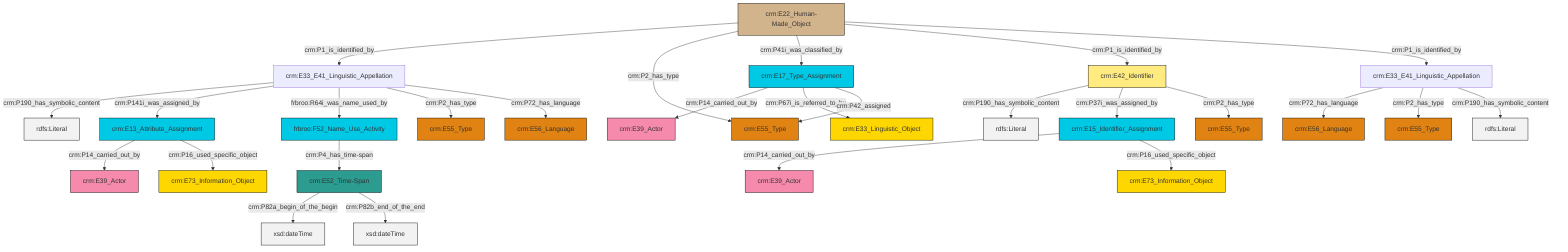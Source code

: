 graph TD
classDef Literal fill:#f2f2f2,stroke:#000000;
classDef CRM_Entity fill:#FFFFFF,stroke:#000000;
classDef Temporal_Entity fill:#00C9E6, stroke:#000000;
classDef Type fill:#E18312, stroke:#000000;
classDef Time-Span fill:#2C9C91, stroke:#000000;
classDef Appellation fill:#FFEB7F, stroke:#000000;
classDef Place fill:#008836, stroke:#000000;
classDef Persistent_Item fill:#B266B2, stroke:#000000;
classDef Conceptual_Object fill:#FFD700, stroke:#000000;
classDef Physical_Thing fill:#D2B48C, stroke:#000000;
classDef Actor fill:#f58aad, stroke:#000000;
classDef PC_Classes fill:#4ce600, stroke:#000000;
classDef Multi fill:#cccccc,stroke:#000000;

0["crm:E22_Human-Made_Object"]:::Physical_Thing -->|crm:P1_is_identified_by| 1["crm:E33_E41_Linguistic_Appellation"]:::Default
2["crm:E33_E41_Linguistic_Appellation"]:::Default -->|crm:P72_has_language| 3["crm:E56_Language"]:::Type
1["crm:E33_E41_Linguistic_Appellation"]:::Default -->|crm:P190_has_symbolic_content| 12[rdfs:Literal]:::Literal
15["crm:E17_Type_Assignment"]:::Temporal_Entity -->|crm:P14_carried_out_by| 16["crm:E39_Actor"]:::Actor
17["crm:E13_Attribute_Assignment"]:::Temporal_Entity -->|crm:P14_carried_out_by| 4["crm:E39_Actor"]:::Actor
20["crm:E15_Identifier_Assignment"]:::Temporal_Entity -->|crm:P14_carried_out_by| 8["crm:E39_Actor"]:::Actor
21["crm:E52_Time-Span"]:::Time-Span -->|crm:P82a_begin_of_the_begin| 22[xsd:dateTime]:::Literal
1["crm:E33_E41_Linguistic_Appellation"]:::Default -->|crm:P141i_was_assigned_by| 17["crm:E13_Attribute_Assignment"]:::Temporal_Entity
17["crm:E13_Attribute_Assignment"]:::Temporal_Entity -->|crm:P16_used_specific_object| 18["crm:E73_Information_Object"]:::Conceptual_Object
1["crm:E33_E41_Linguistic_Appellation"]:::Default -->|frbroo:R64i_was_name_used_by| 28["frbroo:F52_Name_Use_Activity"]:::Temporal_Entity
29["crm:E42_Identifier"]:::Appellation -->|crm:P190_has_symbolic_content| 30[rdfs:Literal]:::Literal
15["crm:E17_Type_Assignment"]:::Temporal_Entity -->|crm:P67i_is_referred_to_by| 32["crm:E33_Linguistic_Object"]:::Conceptual_Object
0["crm:E22_Human-Made_Object"]:::Physical_Thing -->|crm:P2_has_type| 23["crm:E55_Type"]:::Type
15["crm:E17_Type_Assignment"]:::Temporal_Entity -->|crm:P42_assigned| 23["crm:E55_Type"]:::Type
1["crm:E33_E41_Linguistic_Appellation"]:::Default -->|crm:P2_has_type| 6["crm:E55_Type"]:::Type
0["crm:E22_Human-Made_Object"]:::Physical_Thing -->|crm:P41i_was_classified_by| 15["crm:E17_Type_Assignment"]:::Temporal_Entity
29["crm:E42_Identifier"]:::Appellation -->|crm:P37i_was_assigned_by| 20["crm:E15_Identifier_Assignment"]:::Temporal_Entity
28["frbroo:F52_Name_Use_Activity"]:::Temporal_Entity -->|crm:P4_has_time-span| 21["crm:E52_Time-Span"]:::Time-Span
29["crm:E42_Identifier"]:::Appellation -->|crm:P2_has_type| 34["crm:E55_Type"]:::Type
2["crm:E33_E41_Linguistic_Appellation"]:::Default -->|crm:P2_has_type| 26["crm:E55_Type"]:::Type
2["crm:E33_E41_Linguistic_Appellation"]:::Default -->|crm:P190_has_symbolic_content| 40[rdfs:Literal]:::Literal
21["crm:E52_Time-Span"]:::Time-Span -->|crm:P82b_end_of_the_end| 41[xsd:dateTime]:::Literal
0["crm:E22_Human-Made_Object"]:::Physical_Thing -->|crm:P1_is_identified_by| 29["crm:E42_Identifier"]:::Appellation
20["crm:E15_Identifier_Assignment"]:::Temporal_Entity -->|crm:P16_used_specific_object| 10["crm:E73_Information_Object"]:::Conceptual_Object
1["crm:E33_E41_Linguistic_Appellation"]:::Default -->|crm:P72_has_language| 13["crm:E56_Language"]:::Type
0["crm:E22_Human-Made_Object"]:::Physical_Thing -->|crm:P1_is_identified_by| 2["crm:E33_E41_Linguistic_Appellation"]:::Default